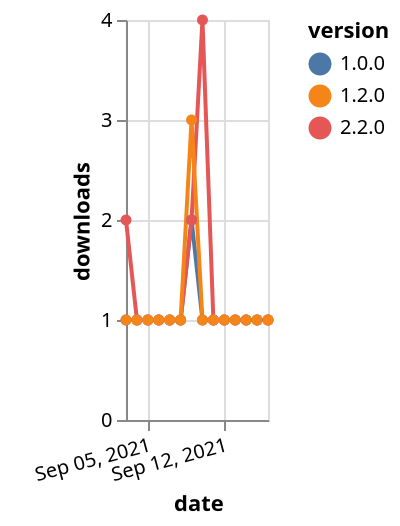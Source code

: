 {"$schema": "https://vega.github.io/schema/vega-lite/v5.json", "description": "A simple bar chart with embedded data.", "data": {"values": [{"date": "2021-09-03", "total": 148, "delta": 1, "version": "1.0.0"}, {"date": "2021-09-04", "total": 149, "delta": 1, "version": "1.0.0"}, {"date": "2021-09-05", "total": 150, "delta": 1, "version": "1.0.0"}, {"date": "2021-09-06", "total": 151, "delta": 1, "version": "1.0.0"}, {"date": "2021-09-07", "total": 152, "delta": 1, "version": "1.0.0"}, {"date": "2021-09-08", "total": 153, "delta": 1, "version": "1.0.0"}, {"date": "2021-09-09", "total": 155, "delta": 2, "version": "1.0.0"}, {"date": "2021-09-10", "total": 156, "delta": 1, "version": "1.0.0"}, {"date": "2021-09-11", "total": 157, "delta": 1, "version": "1.0.0"}, {"date": "2021-09-12", "total": 158, "delta": 1, "version": "1.0.0"}, {"date": "2021-09-13", "total": 159, "delta": 1, "version": "1.0.0"}, {"date": "2021-09-14", "total": 160, "delta": 1, "version": "1.0.0"}, {"date": "2021-09-15", "total": 161, "delta": 1, "version": "1.0.0"}, {"date": "2021-09-16", "total": 162, "delta": 1, "version": "1.0.0"}, {"date": "2021-09-03", "total": 123, "delta": 2, "version": "2.2.0"}, {"date": "2021-09-04", "total": 124, "delta": 1, "version": "2.2.0"}, {"date": "2021-09-05", "total": 125, "delta": 1, "version": "2.2.0"}, {"date": "2021-09-06", "total": 126, "delta": 1, "version": "2.2.0"}, {"date": "2021-09-07", "total": 127, "delta": 1, "version": "2.2.0"}, {"date": "2021-09-08", "total": 128, "delta": 1, "version": "2.2.0"}, {"date": "2021-09-09", "total": 130, "delta": 2, "version": "2.2.0"}, {"date": "2021-09-10", "total": 134, "delta": 4, "version": "2.2.0"}, {"date": "2021-09-11", "total": 135, "delta": 1, "version": "2.2.0"}, {"date": "2021-09-12", "total": 136, "delta": 1, "version": "2.2.0"}, {"date": "2021-09-13", "total": 137, "delta": 1, "version": "2.2.0"}, {"date": "2021-09-14", "total": 138, "delta": 1, "version": "2.2.0"}, {"date": "2021-09-15", "total": 139, "delta": 1, "version": "2.2.0"}, {"date": "2021-09-16", "total": 140, "delta": 1, "version": "2.2.0"}, {"date": "2021-09-03", "total": 168, "delta": 1, "version": "1.2.0"}, {"date": "2021-09-04", "total": 169, "delta": 1, "version": "1.2.0"}, {"date": "2021-09-05", "total": 170, "delta": 1, "version": "1.2.0"}, {"date": "2021-09-06", "total": 171, "delta": 1, "version": "1.2.0"}, {"date": "2021-09-07", "total": 172, "delta": 1, "version": "1.2.0"}, {"date": "2021-09-08", "total": 173, "delta": 1, "version": "1.2.0"}, {"date": "2021-09-09", "total": 176, "delta": 3, "version": "1.2.0"}, {"date": "2021-09-10", "total": 177, "delta": 1, "version": "1.2.0"}, {"date": "2021-09-11", "total": 178, "delta": 1, "version": "1.2.0"}, {"date": "2021-09-12", "total": 179, "delta": 1, "version": "1.2.0"}, {"date": "2021-09-13", "total": 180, "delta": 1, "version": "1.2.0"}, {"date": "2021-09-14", "total": 181, "delta": 1, "version": "1.2.0"}, {"date": "2021-09-15", "total": 182, "delta": 1, "version": "1.2.0"}, {"date": "2021-09-16", "total": 183, "delta": 1, "version": "1.2.0"}]}, "width": "container", "mark": {"type": "line", "point": {"filled": true}}, "encoding": {"x": {"field": "date", "type": "temporal", "timeUnit": "yearmonthdate", "title": "date", "axis": {"labelAngle": -15}}, "y": {"field": "delta", "type": "quantitative", "title": "downloads"}, "color": {"field": "version", "type": "nominal"}, "tooltip": {"field": "delta"}}}